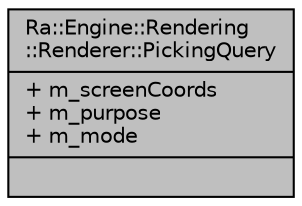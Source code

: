 digraph "Ra::Engine::Rendering::Renderer::PickingQuery"
{
 // INTERACTIVE_SVG=YES
 // LATEX_PDF_SIZE
  edge [fontname="Helvetica",fontsize="10",labelfontname="Helvetica",labelfontsize="10"];
  node [fontname="Helvetica",fontsize="10",shape=record];
  Node1 [label="{Ra::Engine::Rendering\l::Renderer::PickingQuery\n|+ m_screenCoords\l+ m_purpose\l+ m_mode\l|}",height=0.2,width=0.4,color="black", fillcolor="grey75", style="filled", fontcolor="black",tooltip=" "];
}
